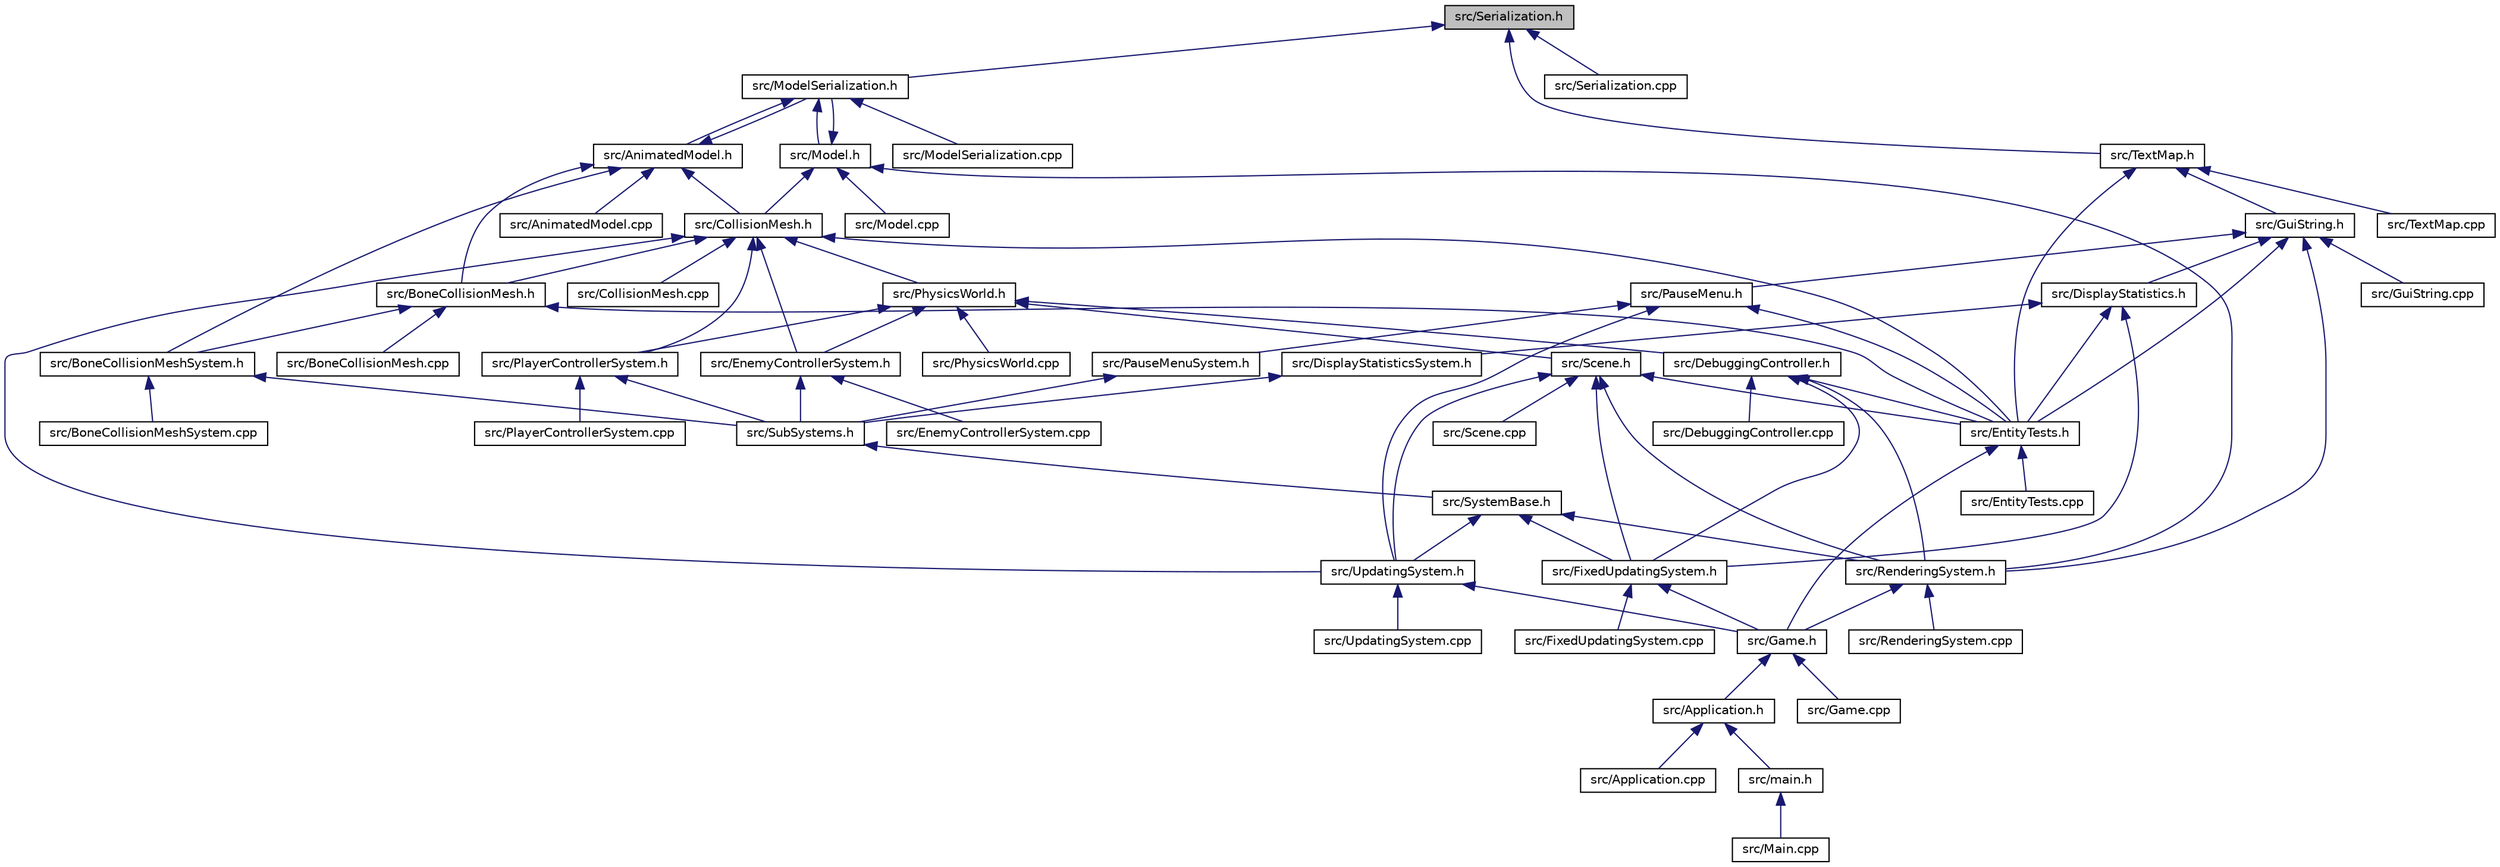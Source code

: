 digraph "src/Serialization.h"
{
 // INTERACTIVE_SVG=YES
 // LATEX_PDF_SIZE
  edge [fontname="Helvetica",fontsize="10",labelfontname="Helvetica",labelfontsize="10"];
  node [fontname="Helvetica",fontsize="10",shape=record];
  Node1 [label="src/Serialization.h",height=0.2,width=0.4,color="black", fillcolor="grey75", style="filled", fontcolor="black",tooltip=" "];
  Node1 -> Node2 [dir="back",color="midnightblue",fontsize="10",style="solid",fontname="Helvetica"];
  Node2 [label="src/ModelSerialization.h",height=0.2,width=0.4,color="black", fillcolor="white", style="filled",URL="$d3/dfd/_model_serialization_8h.html",tooltip=" "];
  Node2 -> Node3 [dir="back",color="midnightblue",fontsize="10",style="solid",fontname="Helvetica"];
  Node3 [label="src/AnimatedModel.h",height=0.2,width=0.4,color="black", fillcolor="white", style="filled",URL="$db/de6/_animated_model_8h.html",tooltip=" "];
  Node3 -> Node4 [dir="back",color="midnightblue",fontsize="10",style="solid",fontname="Helvetica"];
  Node4 [label="src/AnimatedModel.cpp",height=0.2,width=0.4,color="black", fillcolor="white", style="filled",URL="$d8/de6/_animated_model_8cpp.html",tooltip=" "];
  Node3 -> Node2 [dir="back",color="midnightblue",fontsize="10",style="solid",fontname="Helvetica"];
  Node3 -> Node5 [dir="back",color="midnightblue",fontsize="10",style="solid",fontname="Helvetica"];
  Node5 [label="src/BoneCollisionMesh.h",height=0.2,width=0.4,color="black", fillcolor="white", style="filled",URL="$d5/dbd/_bone_collision_mesh_8h.html",tooltip=" "];
  Node5 -> Node6 [dir="back",color="midnightblue",fontsize="10",style="solid",fontname="Helvetica"];
  Node6 [label="src/EntityTests.h",height=0.2,width=0.4,color="black", fillcolor="white", style="filled",URL="$da/d03/_entity_tests_8h.html",tooltip=" "];
  Node6 -> Node7 [dir="back",color="midnightblue",fontsize="10",style="solid",fontname="Helvetica"];
  Node7 [label="src/Game.h",height=0.2,width=0.4,color="black", fillcolor="white", style="filled",URL="$d9/dcd/_game_8h.html",tooltip=" "];
  Node7 -> Node8 [dir="back",color="midnightblue",fontsize="10",style="solid",fontname="Helvetica"];
  Node8 [label="src/Application.h",height=0.2,width=0.4,color="black", fillcolor="white", style="filled",URL="$d9/da3/_application_8h.html",tooltip=" "];
  Node8 -> Node9 [dir="back",color="midnightblue",fontsize="10",style="solid",fontname="Helvetica"];
  Node9 [label="src/Application.cpp",height=0.2,width=0.4,color="black", fillcolor="white", style="filled",URL="$d0/d42/_application_8cpp.html",tooltip=" "];
  Node8 -> Node10 [dir="back",color="midnightblue",fontsize="10",style="solid",fontname="Helvetica"];
  Node10 [label="src/main.h",height=0.2,width=0.4,color="black", fillcolor="white", style="filled",URL="$d4/dbf/main_8h.html",tooltip=" "];
  Node10 -> Node11 [dir="back",color="midnightblue",fontsize="10",style="solid",fontname="Helvetica"];
  Node11 [label="src/Main.cpp",height=0.2,width=0.4,color="black", fillcolor="white", style="filled",URL="$d5/d12/_main_8cpp.html",tooltip=" "];
  Node7 -> Node12 [dir="back",color="midnightblue",fontsize="10",style="solid",fontname="Helvetica"];
  Node12 [label="src/Game.cpp",height=0.2,width=0.4,color="black", fillcolor="white", style="filled",URL="$d7/db5/_game_8cpp.html",tooltip=" "];
  Node6 -> Node13 [dir="back",color="midnightblue",fontsize="10",style="solid",fontname="Helvetica"];
  Node13 [label="src/EntityTests.cpp",height=0.2,width=0.4,color="black", fillcolor="white", style="filled",URL="$de/d4c/_entity_tests_8cpp.html",tooltip=" "];
  Node5 -> Node14 [dir="back",color="midnightblue",fontsize="10",style="solid",fontname="Helvetica"];
  Node14 [label="src/BoneCollisionMeshSystem.h",height=0.2,width=0.4,color="black", fillcolor="white", style="filled",URL="$d9/d43/_bone_collision_mesh_system_8h.html",tooltip=" "];
  Node14 -> Node15 [dir="back",color="midnightblue",fontsize="10",style="solid",fontname="Helvetica"];
  Node15 [label="src/SubSystems.h",height=0.2,width=0.4,color="black", fillcolor="white", style="filled",URL="$d8/dc4/_sub_systems_8h.html",tooltip=" "];
  Node15 -> Node16 [dir="back",color="midnightblue",fontsize="10",style="solid",fontname="Helvetica"];
  Node16 [label="src/SystemBase.h",height=0.2,width=0.4,color="black", fillcolor="white", style="filled",URL="$dc/d18/_system_base_8h.html",tooltip=" "];
  Node16 -> Node17 [dir="back",color="midnightblue",fontsize="10",style="solid",fontname="Helvetica"];
  Node17 [label="src/FixedUpdatingSystem.h",height=0.2,width=0.4,color="black", fillcolor="white", style="filled",URL="$db/d81/_fixed_updating_system_8h.html",tooltip=" "];
  Node17 -> Node7 [dir="back",color="midnightblue",fontsize="10",style="solid",fontname="Helvetica"];
  Node17 -> Node18 [dir="back",color="midnightblue",fontsize="10",style="solid",fontname="Helvetica"];
  Node18 [label="src/FixedUpdatingSystem.cpp",height=0.2,width=0.4,color="black", fillcolor="white", style="filled",URL="$d0/d56/_fixed_updating_system_8cpp.html",tooltip=" "];
  Node16 -> Node19 [dir="back",color="midnightblue",fontsize="10",style="solid",fontname="Helvetica"];
  Node19 [label="src/RenderingSystem.h",height=0.2,width=0.4,color="black", fillcolor="white", style="filled",URL="$da/d66/_rendering_system_8h.html",tooltip=" "];
  Node19 -> Node7 [dir="back",color="midnightblue",fontsize="10",style="solid",fontname="Helvetica"];
  Node19 -> Node20 [dir="back",color="midnightblue",fontsize="10",style="solid",fontname="Helvetica"];
  Node20 [label="src/RenderingSystem.cpp",height=0.2,width=0.4,color="black", fillcolor="white", style="filled",URL="$d2/db8/_rendering_system_8cpp.html",tooltip=" "];
  Node16 -> Node21 [dir="back",color="midnightblue",fontsize="10",style="solid",fontname="Helvetica"];
  Node21 [label="src/UpdatingSystem.h",height=0.2,width=0.4,color="black", fillcolor="white", style="filled",URL="$db/dc0/_updating_system_8h.html",tooltip=" "];
  Node21 -> Node7 [dir="back",color="midnightblue",fontsize="10",style="solid",fontname="Helvetica"];
  Node21 -> Node22 [dir="back",color="midnightblue",fontsize="10",style="solid",fontname="Helvetica"];
  Node22 [label="src/UpdatingSystem.cpp",height=0.2,width=0.4,color="black", fillcolor="white", style="filled",URL="$d7/d1d/_updating_system_8cpp.html",tooltip=" "];
  Node14 -> Node23 [dir="back",color="midnightblue",fontsize="10",style="solid",fontname="Helvetica"];
  Node23 [label="src/BoneCollisionMeshSystem.cpp",height=0.2,width=0.4,color="black", fillcolor="white", style="filled",URL="$d9/d9b/_bone_collision_mesh_system_8cpp.html",tooltip=" "];
  Node5 -> Node24 [dir="back",color="midnightblue",fontsize="10",style="solid",fontname="Helvetica"];
  Node24 [label="src/BoneCollisionMesh.cpp",height=0.2,width=0.4,color="black", fillcolor="white", style="filled",URL="$de/de2/_bone_collision_mesh_8cpp.html",tooltip=" "];
  Node3 -> Node25 [dir="back",color="midnightblue",fontsize="10",style="solid",fontname="Helvetica"];
  Node25 [label="src/CollisionMesh.h",height=0.2,width=0.4,color="black", fillcolor="white", style="filled",URL="$d6/df5/_collision_mesh_8h.html",tooltip=" "];
  Node25 -> Node5 [dir="back",color="midnightblue",fontsize="10",style="solid",fontname="Helvetica"];
  Node25 -> Node6 [dir="back",color="midnightblue",fontsize="10",style="solid",fontname="Helvetica"];
  Node25 -> Node26 [dir="back",color="midnightblue",fontsize="10",style="solid",fontname="Helvetica"];
  Node26 [label="src/PhysicsWorld.h",height=0.2,width=0.4,color="black", fillcolor="white", style="filled",URL="$d7/d37/_physics_world_8h.html",tooltip=" "];
  Node26 -> Node27 [dir="back",color="midnightblue",fontsize="10",style="solid",fontname="Helvetica"];
  Node27 [label="src/DebuggingController.h",height=0.2,width=0.4,color="black", fillcolor="white", style="filled",URL="$d2/d07/_debugging_controller_8h.html",tooltip=" "];
  Node27 -> Node6 [dir="back",color="midnightblue",fontsize="10",style="solid",fontname="Helvetica"];
  Node27 -> Node17 [dir="back",color="midnightblue",fontsize="10",style="solid",fontname="Helvetica"];
  Node27 -> Node19 [dir="back",color="midnightblue",fontsize="10",style="solid",fontname="Helvetica"];
  Node27 -> Node28 [dir="back",color="midnightblue",fontsize="10",style="solid",fontname="Helvetica"];
  Node28 [label="src/DebuggingController.cpp",height=0.2,width=0.4,color="black", fillcolor="white", style="filled",URL="$d8/d1e/_debugging_controller_8cpp.html",tooltip=" "];
  Node26 -> Node29 [dir="back",color="midnightblue",fontsize="10",style="solid",fontname="Helvetica"];
  Node29 [label="src/Scene.h",height=0.2,width=0.4,color="black", fillcolor="white", style="filled",URL="$de/d56/_scene_8h.html",tooltip=" "];
  Node29 -> Node6 [dir="back",color="midnightblue",fontsize="10",style="solid",fontname="Helvetica"];
  Node29 -> Node17 [dir="back",color="midnightblue",fontsize="10",style="solid",fontname="Helvetica"];
  Node29 -> Node19 [dir="back",color="midnightblue",fontsize="10",style="solid",fontname="Helvetica"];
  Node29 -> Node21 [dir="back",color="midnightblue",fontsize="10",style="solid",fontname="Helvetica"];
  Node29 -> Node30 [dir="back",color="midnightblue",fontsize="10",style="solid",fontname="Helvetica"];
  Node30 [label="src/Scene.cpp",height=0.2,width=0.4,color="black", fillcolor="white", style="filled",URL="$d9/d44/_scene_8cpp.html",tooltip=" "];
  Node26 -> Node31 [dir="back",color="midnightblue",fontsize="10",style="solid",fontname="Helvetica"];
  Node31 [label="src/EnemyControllerSystem.h",height=0.2,width=0.4,color="black", fillcolor="white", style="filled",URL="$df/d4c/_enemy_controller_system_8h.html",tooltip=" "];
  Node31 -> Node15 [dir="back",color="midnightblue",fontsize="10",style="solid",fontname="Helvetica"];
  Node31 -> Node32 [dir="back",color="midnightblue",fontsize="10",style="solid",fontname="Helvetica"];
  Node32 [label="src/EnemyControllerSystem.cpp",height=0.2,width=0.4,color="black", fillcolor="white", style="filled",URL="$da/d2a/_enemy_controller_system_8cpp.html",tooltip=" "];
  Node26 -> Node33 [dir="back",color="midnightblue",fontsize="10",style="solid",fontname="Helvetica"];
  Node33 [label="src/PlayerControllerSystem.h",height=0.2,width=0.4,color="black", fillcolor="white", style="filled",URL="$d8/d3c/_player_controller_system_8h.html",tooltip=" "];
  Node33 -> Node15 [dir="back",color="midnightblue",fontsize="10",style="solid",fontname="Helvetica"];
  Node33 -> Node34 [dir="back",color="midnightblue",fontsize="10",style="solid",fontname="Helvetica"];
  Node34 [label="src/PlayerControllerSystem.cpp",height=0.2,width=0.4,color="black", fillcolor="white", style="filled",URL="$df/d12/_player_controller_system_8cpp.html",tooltip=" "];
  Node26 -> Node35 [dir="back",color="midnightblue",fontsize="10",style="solid",fontname="Helvetica"];
  Node35 [label="src/PhysicsWorld.cpp",height=0.2,width=0.4,color="black", fillcolor="white", style="filled",URL="$d9/de2/_physics_world_8cpp.html",tooltip=" "];
  Node25 -> Node31 [dir="back",color="midnightblue",fontsize="10",style="solid",fontname="Helvetica"];
  Node25 -> Node33 [dir="back",color="midnightblue",fontsize="10",style="solid",fontname="Helvetica"];
  Node25 -> Node21 [dir="back",color="midnightblue",fontsize="10",style="solid",fontname="Helvetica"];
  Node25 -> Node36 [dir="back",color="midnightblue",fontsize="10",style="solid",fontname="Helvetica"];
  Node36 [label="src/CollisionMesh.cpp",height=0.2,width=0.4,color="black", fillcolor="white", style="filled",URL="$d1/df8/_collision_mesh_8cpp.html",tooltip=" "];
  Node3 -> Node14 [dir="back",color="midnightblue",fontsize="10",style="solid",fontname="Helvetica"];
  Node2 -> Node37 [dir="back",color="midnightblue",fontsize="10",style="solid",fontname="Helvetica"];
  Node37 [label="src/Model.h",height=0.2,width=0.4,color="black", fillcolor="white", style="filled",URL="$da/ded/_model_8h.html",tooltip=" "];
  Node37 -> Node2 [dir="back",color="midnightblue",fontsize="10",style="solid",fontname="Helvetica"];
  Node37 -> Node25 [dir="back",color="midnightblue",fontsize="10",style="solid",fontname="Helvetica"];
  Node37 -> Node19 [dir="back",color="midnightblue",fontsize="10",style="solid",fontname="Helvetica"];
  Node37 -> Node38 [dir="back",color="midnightblue",fontsize="10",style="solid",fontname="Helvetica"];
  Node38 [label="src/Model.cpp",height=0.2,width=0.4,color="black", fillcolor="white", style="filled",URL="$d2/d31/_model_8cpp.html",tooltip=" "];
  Node2 -> Node39 [dir="back",color="midnightblue",fontsize="10",style="solid",fontname="Helvetica"];
  Node39 [label="src/ModelSerialization.cpp",height=0.2,width=0.4,color="black", fillcolor="white", style="filled",URL="$d5/dbf/_model_serialization_8cpp.html",tooltip=" "];
  Node1 -> Node40 [dir="back",color="midnightblue",fontsize="10",style="solid",fontname="Helvetica"];
  Node40 [label="src/TextMap.h",height=0.2,width=0.4,color="black", fillcolor="white", style="filled",URL="$d8/de2/_text_map_8h.html",tooltip=" "];
  Node40 -> Node41 [dir="back",color="midnightblue",fontsize="10",style="solid",fontname="Helvetica"];
  Node41 [label="src/GuiString.h",height=0.2,width=0.4,color="black", fillcolor="white", style="filled",URL="$d4/d04/_gui_string_8h.html",tooltip=" "];
  Node41 -> Node42 [dir="back",color="midnightblue",fontsize="10",style="solid",fontname="Helvetica"];
  Node42 [label="src/DisplayStatistics.h",height=0.2,width=0.4,color="black", fillcolor="white", style="filled",URL="$d6/dfe/_display_statistics_8h.html",tooltip=" "];
  Node42 -> Node6 [dir="back",color="midnightblue",fontsize="10",style="solid",fontname="Helvetica"];
  Node42 -> Node17 [dir="back",color="midnightblue",fontsize="10",style="solid",fontname="Helvetica"];
  Node42 -> Node43 [dir="back",color="midnightblue",fontsize="10",style="solid",fontname="Helvetica"];
  Node43 [label="src/DisplayStatisticsSystem.h",height=0.2,width=0.4,color="black", fillcolor="white", style="filled",URL="$d0/dd5/_display_statistics_system_8h.html",tooltip=" "];
  Node43 -> Node15 [dir="back",color="midnightblue",fontsize="10",style="solid",fontname="Helvetica"];
  Node41 -> Node6 [dir="back",color="midnightblue",fontsize="10",style="solid",fontname="Helvetica"];
  Node41 -> Node44 [dir="back",color="midnightblue",fontsize="10",style="solid",fontname="Helvetica"];
  Node44 [label="src/PauseMenu.h",height=0.2,width=0.4,color="black", fillcolor="white", style="filled",URL="$db/d30/_pause_menu_8h.html",tooltip=" "];
  Node44 -> Node6 [dir="back",color="midnightblue",fontsize="10",style="solid",fontname="Helvetica"];
  Node44 -> Node45 [dir="back",color="midnightblue",fontsize="10",style="solid",fontname="Helvetica"];
  Node45 [label="src/PauseMenuSystem.h",height=0.2,width=0.4,color="black", fillcolor="white", style="filled",URL="$d8/dd5/_pause_menu_system_8h.html",tooltip=" "];
  Node45 -> Node15 [dir="back",color="midnightblue",fontsize="10",style="solid",fontname="Helvetica"];
  Node44 -> Node21 [dir="back",color="midnightblue",fontsize="10",style="solid",fontname="Helvetica"];
  Node41 -> Node19 [dir="back",color="midnightblue",fontsize="10",style="solid",fontname="Helvetica"];
  Node41 -> Node46 [dir="back",color="midnightblue",fontsize="10",style="solid",fontname="Helvetica"];
  Node46 [label="src/GuiString.cpp",height=0.2,width=0.4,color="black", fillcolor="white", style="filled",URL="$dc/df4/_gui_string_8cpp.html",tooltip=" "];
  Node40 -> Node6 [dir="back",color="midnightblue",fontsize="10",style="solid",fontname="Helvetica"];
  Node40 -> Node47 [dir="back",color="midnightblue",fontsize="10",style="solid",fontname="Helvetica"];
  Node47 [label="src/TextMap.cpp",height=0.2,width=0.4,color="black", fillcolor="white", style="filled",URL="$df/d08/_text_map_8cpp.html",tooltip=" "];
  Node1 -> Node48 [dir="back",color="midnightblue",fontsize="10",style="solid",fontname="Helvetica"];
  Node48 [label="src/Serialization.cpp",height=0.2,width=0.4,color="black", fillcolor="white", style="filled",URL="$dc/dc5/_serialization_8cpp.html",tooltip=" "];
}
